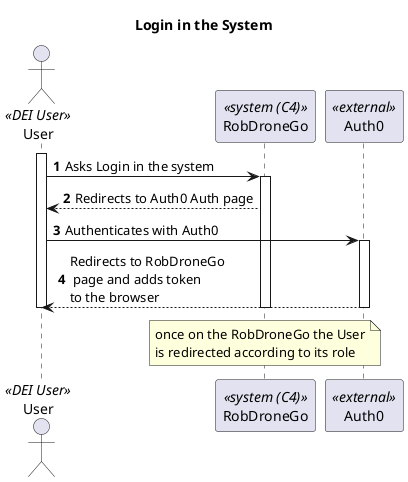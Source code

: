 @startuml Process View - Level 1

autonumber
skinparam packageStyle rect

title Login in the System

actor "User" as U <<DEI User>>
participant "RobDroneGo" as RDG <<system (C4)>>
participant "Auth0" as A0 <<external>>

activate U

U -> RDG:  Asks Login in the system

activate RDG

RDG --> U: Redirects to Auth0 Auth page

U -> A0: Authenticates with Auth0
activate A0

A0 --> U: Redirects to RobDroneGo\n page and adds token \nto the browser
deactivate A0
note over RDG
once on the RobDroneGo the User
is redirected according to its role
end note


deactivate RDG

deactivate U



@enduml